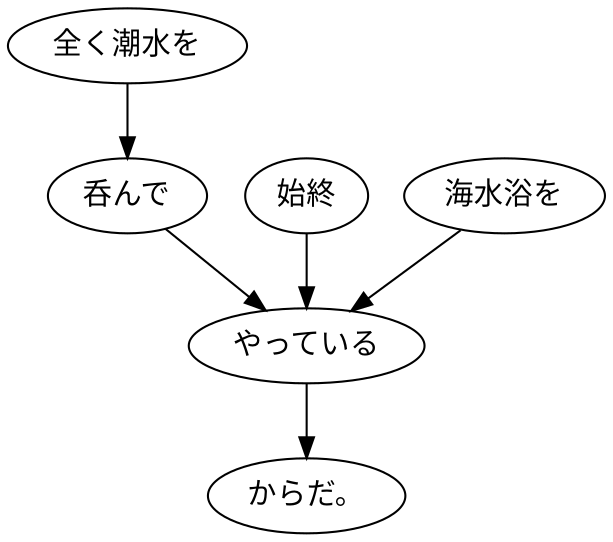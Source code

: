 digraph graph3919 {
	node0 [label="全く潮水を"];
	node1 [label="呑んで"];
	node2 [label="始終"];
	node3 [label="海水浴を"];
	node4 [label="やっている"];
	node5 [label="からだ。"];
	node0 -> node1;
	node1 -> node4;
	node2 -> node4;
	node3 -> node4;
	node4 -> node5;
}
